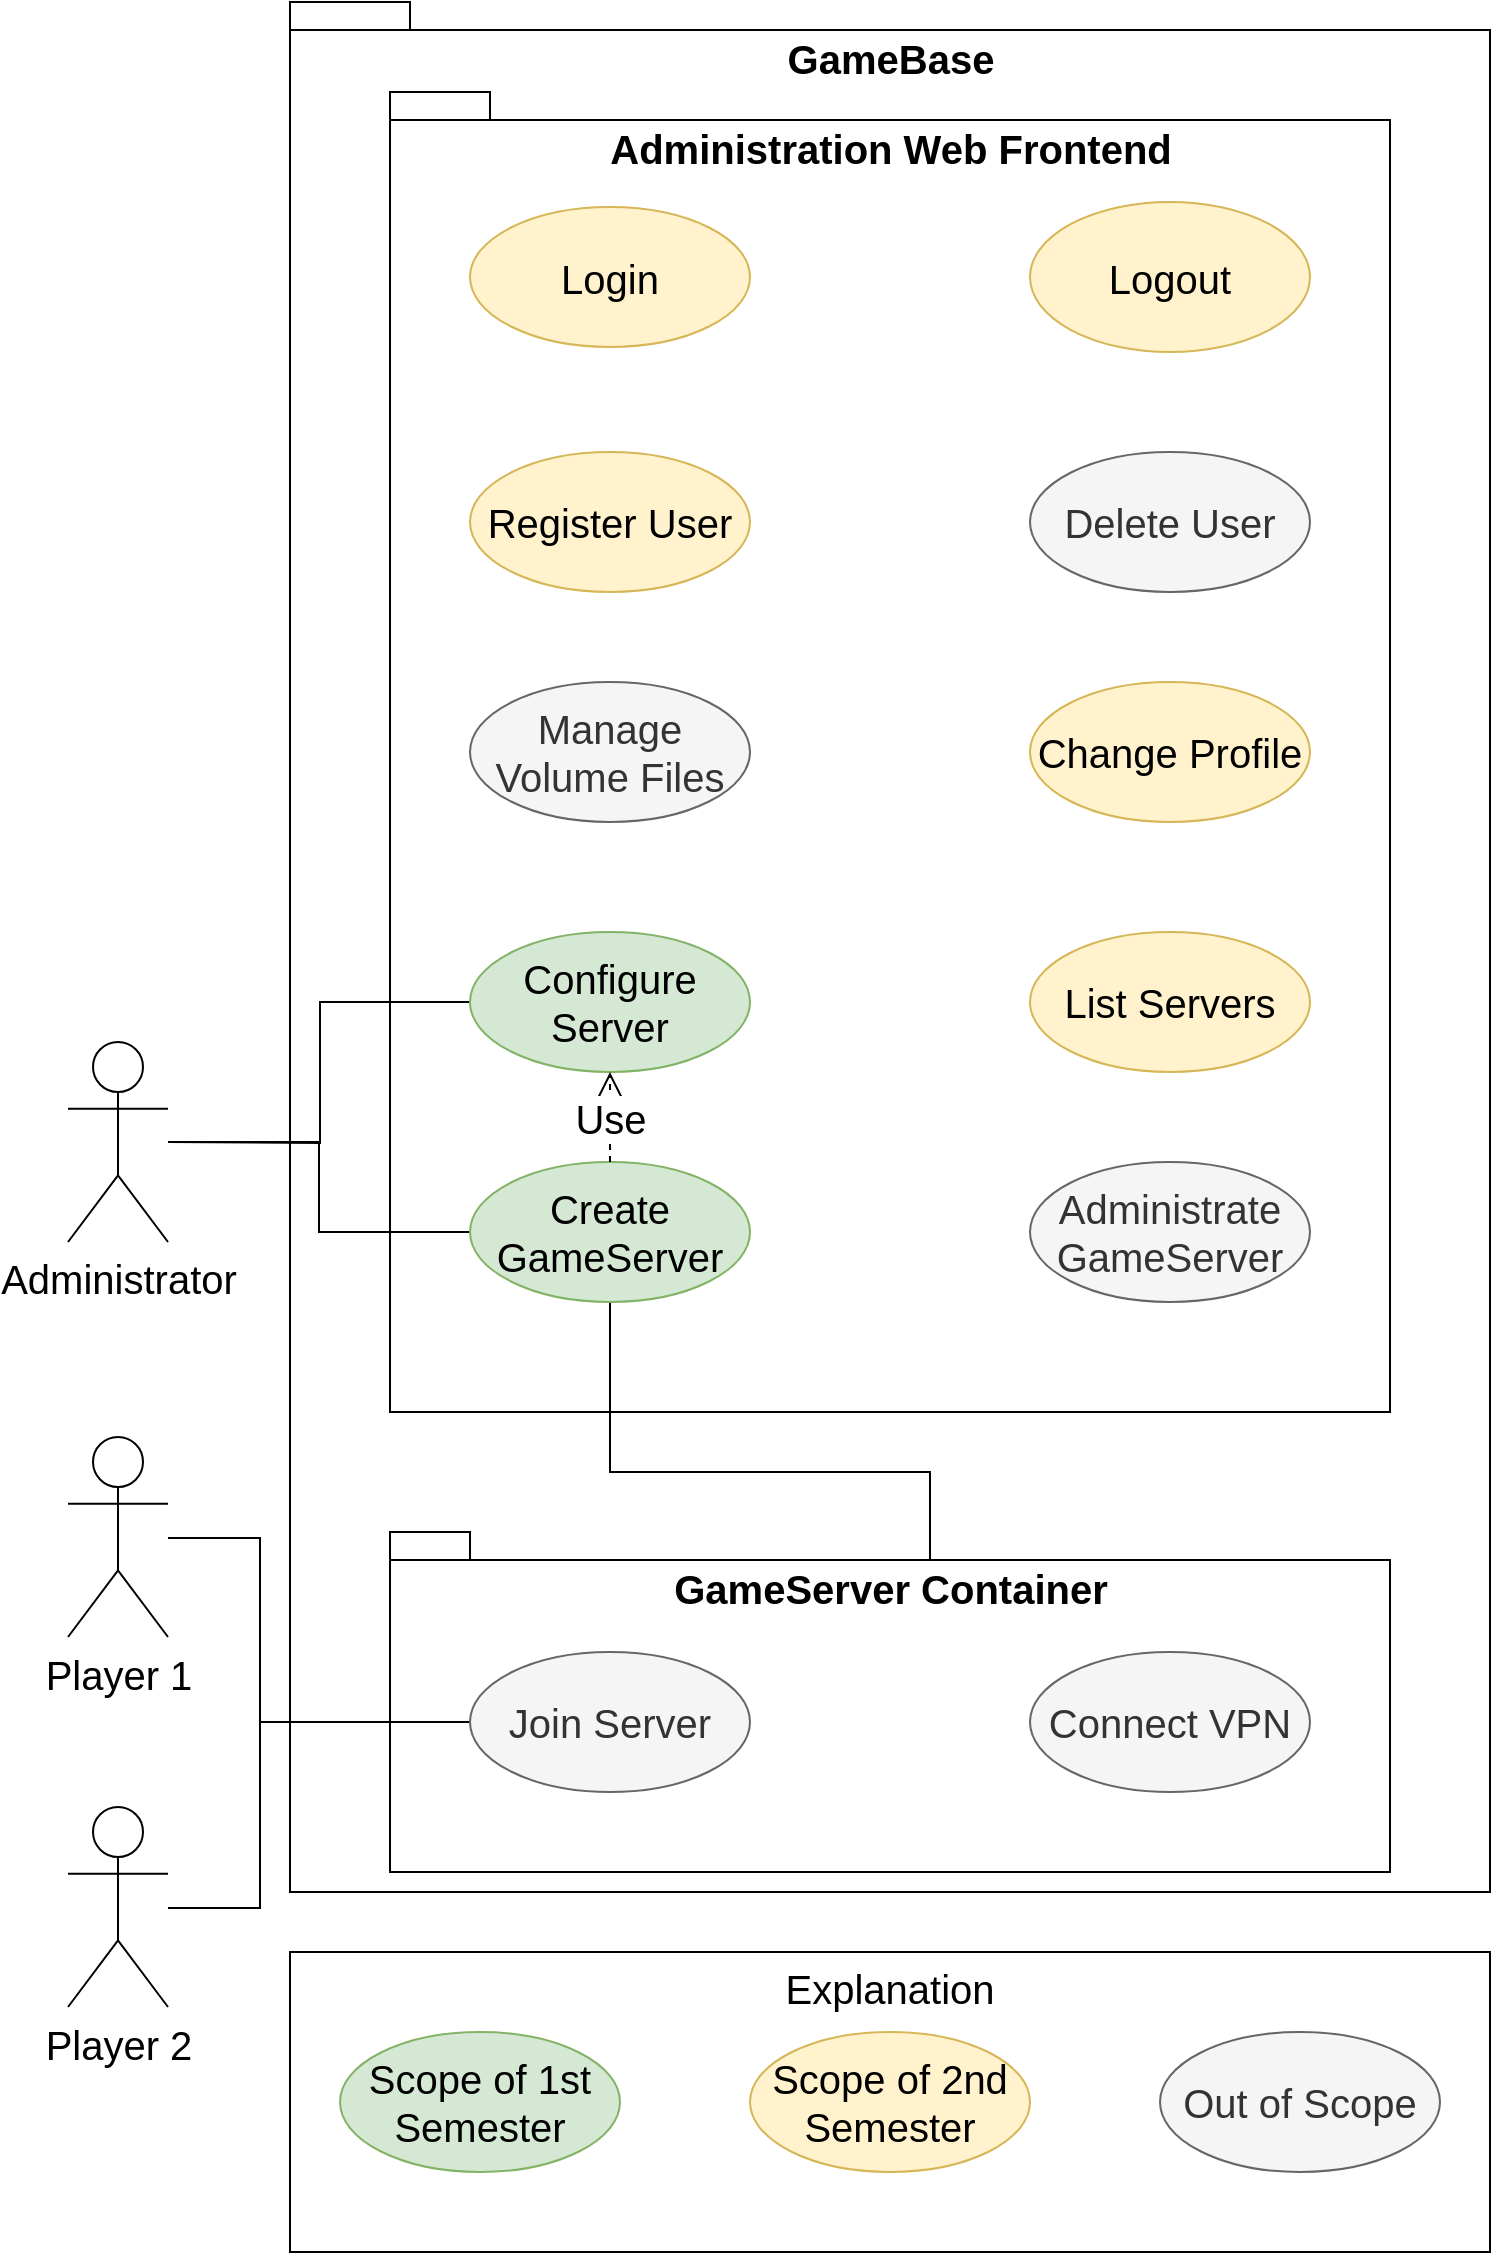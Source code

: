 <mxfile version="13.3.5" type="device"><diagram name="Page-1" id="b5b7bab2-c9e2-2cf4-8b2a-24fd1a2a6d21"><mxGraphModel dx="2249" dy="831" grid="1" gridSize="15" guides="1" tooltips="1" connect="1" arrows="1" fold="1" page="1" pageScale="1" pageWidth="827" pageHeight="1169" background="#ffffff" math="0" shadow="0"><root><mxCell id="0"/><mxCell id="1" parent="0"/><mxCell id="aMtUGewFgZfIobsJGwsP-12" value="GameBase" style="shape=folder;fontStyle=1;spacingTop=10;tabWidth=40;tabHeight=14;tabPosition=left;html=1;horizontal=1;verticalAlign=top;fontSize=20;" parent="1" vertex="1"><mxGeometry x="-660" y="15" width="600" height="945" as="geometry"/></mxCell><mxCell id="XHfsPGkrcOlwziah_s3d-1" value="Administration Web Frontend" style="shape=folder;fontStyle=1;spacingTop=10;tabWidth=40;tabHeight=14;tabPosition=left;html=1;horizontal=1;verticalAlign=top;fontSize=20;" parent="1" vertex="1"><mxGeometry x="-610" y="60" width="500" height="660" as="geometry"/></mxCell><mxCell id="myyHmQ-YjBC9cfETUZPN-2" style="edgeStyle=orthogonalEdgeStyle;rounded=0;orthogonalLoop=1;jettySize=auto;html=1;entryX=0;entryY=0.5;entryDx=0;entryDy=0;endArrow=none;endFill=0;" parent="1" target="fSCPhxxmwJZwLJEbPhCf-1" edge="1"><mxGeometry relative="1" as="geometry"><mxPoint x="-721" y="585" as="sourcePoint"/></mxGeometry></mxCell><mxCell id="myyHmQ-YjBC9cfETUZPN-3" style="edgeStyle=orthogonalEdgeStyle;rounded=0;orthogonalLoop=1;jettySize=auto;html=1;entryX=0;entryY=0.5;entryDx=0;entryDy=0;endArrow=none;endFill=0;" parent="1" source="aMtUGewFgZfIobsJGwsP-1" target="zY865QYLOpo9Yj9sh0C6-1" edge="1"><mxGeometry relative="1" as="geometry"/></mxCell><mxCell id="aMtUGewFgZfIobsJGwsP-1" value="&lt;font style=&quot;font-size: 20px&quot;&gt;Administrator&lt;/font&gt;" style="shape=umlActor;verticalLabelPosition=bottom;labelBackgroundColor=#ffffff;verticalAlign=top;html=1;align=center;" parent="1" vertex="1"><mxGeometry x="-771" y="535" width="50" height="100" as="geometry"/></mxCell><mxCell id="aMtUGewFgZfIobsJGwsP-7" value="&lt;font style=&quot;font-size: 20px&quot;&gt;Player 1&lt;/font&gt;" style="shape=umlActor;verticalLabelPosition=bottom;labelBackgroundColor=#ffffff;verticalAlign=top;html=1;" parent="1" vertex="1"><mxGeometry x="-771" y="732.5" width="50" height="100" as="geometry"/></mxCell><mxCell id="aMtUGewFgZfIobsJGwsP-26" value="&lt;font style=&quot;font-size: 20px&quot;&gt;Player 2&lt;/font&gt;" style="shape=umlActor;verticalLabelPosition=bottom;labelBackgroundColor=#ffffff;verticalAlign=top;html=1;" parent="1" vertex="1"><mxGeometry x="-771" y="917.5" width="50" height="100" as="geometry"/></mxCell><mxCell id="aMtUGewFgZfIobsJGwsP-53" value="&lt;div&gt;Explanation&lt;/div&gt;" style="rounded=0;whiteSpace=wrap;html=1;fontSize=20;align=center;verticalAlign=top;" parent="1" vertex="1"><mxGeometry x="-660" y="990" width="600" height="150" as="geometry"/></mxCell><mxCell id="aMtUGewFgZfIobsJGwsP-52" value="Out of Scope" style="ellipse;whiteSpace=wrap;html=1;fontSize=20;align=center;fillColor=#f5f5f5;strokeColor=#666666;fontColor=#333333;" parent="1" vertex="1"><mxGeometry x="-225" y="1030" width="140" height="70" as="geometry"/></mxCell><mxCell id="aMtUGewFgZfIobsJGwsP-48" value="Scope of 1st Semester" style="ellipse;whiteSpace=wrap;html=1;fontSize=20;align=center;fillColor=#d5e8d4;strokeColor=#82b366;" parent="1" vertex="1"><mxGeometry x="-635" y="1030" width="140" height="70" as="geometry"/></mxCell><mxCell id="aMtUGewFgZfIobsJGwsP-49" value="Scope of 2nd Semester" style="ellipse;whiteSpace=wrap;html=1;fontSize=20;align=center;fillColor=#fff2cc;strokeColor=#d6b656;" parent="1" vertex="1"><mxGeometry x="-430" y="1030" width="140" height="70" as="geometry"/></mxCell><mxCell id="Sl7CaFsUDAHap8gMWPlL-1" value="GameServer Container" style="shape=folder;fontStyle=1;spacingTop=10;tabWidth=40;tabHeight=14;tabPosition=left;html=1;horizontal=1;verticalAlign=top;fontSize=20;" parent="1" vertex="1"><mxGeometry x="-610" y="780" width="500" height="170" as="geometry"/></mxCell><mxCell id="68-4NCskAroWswZgDOyu-1" style="edgeStyle=orthogonalEdgeStyle;rounded=0;orthogonalLoop=1;jettySize=auto;html=1;exitX=0;exitY=0.5;exitDx=0;exitDy=0;endArrow=none;endFill=0;" parent="1" source="7iyI9A6LBdhxO9a7vaV9-1" target="aMtUGewFgZfIobsJGwsP-7" edge="1"><mxGeometry relative="1" as="geometry"><Array as="points"><mxPoint x="-675" y="875"/><mxPoint x="-675" y="783"/></Array></mxGeometry></mxCell><mxCell id="ycbS0dwjdMBKZY645fiB-1" style="edgeStyle=orthogonalEdgeStyle;rounded=0;orthogonalLoop=1;jettySize=auto;html=1;exitX=0;exitY=0.5;exitDx=0;exitDy=0;endArrow=none;endFill=0;" parent="1" source="7iyI9A6LBdhxO9a7vaV9-1" edge="1"><mxGeometry relative="1" as="geometry"><mxPoint x="-721" y="968" as="targetPoint"/><Array as="points"><mxPoint x="-675" y="875"/><mxPoint x="-675" y="968"/><mxPoint x="-721" y="968"/></Array></mxGeometry></mxCell><mxCell id="7iyI9A6LBdhxO9a7vaV9-1" value="&lt;div&gt;Join Server&lt;/div&gt;" style="ellipse;whiteSpace=wrap;html=1;fontSize=20;fillColor=#f5f5f5;strokeColor=#666666;fontColor=#333333;" parent="1" vertex="1"><mxGeometry x="-570" y="840" width="140" height="70" as="geometry"/></mxCell><mxCell id="AhyV86m8wpLijCIUtmA6-1" value="&lt;div&gt;Connect VPN&lt;/div&gt;" style="ellipse;whiteSpace=wrap;html=1;fontSize=20;fillColor=#f5f5f5;strokeColor=#666666;fontColor=#333333;" parent="1" vertex="1"><mxGeometry x="-290" y="840" width="140" height="70" as="geometry"/></mxCell><mxCell id="Hcqh0386n5h86RwIhOk_-1" value="Login" style="ellipse;whiteSpace=wrap;html=1;fontSize=20;align=center;fillColor=#fff2cc;strokeColor=#d6b656;" parent="1" vertex="1"><mxGeometry x="-570" y="117.5" width="140" height="70" as="geometry"/></mxCell><mxCell id="429tv0mnuRsAAGOyGc2n-1" value="Logout" style="ellipse;whiteSpace=wrap;html=1;fontSize=20;align=center;fillColor=#fff2cc;strokeColor=#d6b656;" parent="1" vertex="1"><mxGeometry x="-290" y="115" width="140" height="75" as="geometry"/></mxCell><mxCell id="z4q58mXeD6_XqYtislck-1" value="Register User" style="ellipse;whiteSpace=wrap;html=1;fontSize=20;align=center;fillColor=#fff2cc;strokeColor=#d6b656;" parent="1" vertex="1"><mxGeometry x="-570" y="240" width="140" height="70" as="geometry"/></mxCell><mxCell id="QlHbaMKydzyoPzI6PKO4-1" value="Delete User" style="ellipse;whiteSpace=wrap;html=1;fontSize=20;align=center;fillColor=#f5f5f5;strokeColor=#666666;fontColor=#333333;" parent="1" vertex="1"><mxGeometry x="-290" y="240" width="140" height="70" as="geometry"/></mxCell><mxCell id="3z1KAFkhxh3OdudPDPqU-1" value="Change Profile" style="ellipse;whiteSpace=wrap;html=1;fontSize=20;align=center;fillColor=#fff2cc;strokeColor=#d6b656;" parent="1" vertex="1"><mxGeometry x="-290" y="355" width="140" height="70" as="geometry"/></mxCell><mxCell id="3kkygYcvWJKNb4xqZDk8-1" value="Manage Volume Files" style="ellipse;whiteSpace=wrap;html=1;fontSize=20;align=center;fillColor=#f5f5f5;strokeColor=#666666;fontColor=#333333;" parent="1" vertex="1"><mxGeometry x="-570" y="355" width="140" height="70" as="geometry"/></mxCell><mxCell id="M_tO2A_ixPoB1ydevPCC-1" value="Administrate GameServer" style="ellipse;whiteSpace=wrap;html=1;fontSize=20;align=center;fillColor=#f5f5f5;strokeColor=#666666;fontColor=#333333;" parent="1" vertex="1"><mxGeometry x="-290" y="595" width="140" height="70" as="geometry"/></mxCell><mxCell id="fzYORnO1wf5SehdmVtnh-1" style="edgeStyle=orthogonalEdgeStyle;rounded=0;orthogonalLoop=1;jettySize=auto;html=1;exitX=0.5;exitY=1;exitDx=0;exitDy=0;entryX=0;entryY=0;entryDx=270;entryDy=14;entryPerimeter=0;endArrow=none;endFill=0;" parent="1" source="zY865QYLOpo9Yj9sh0C6-1" target="Sl7CaFsUDAHap8gMWPlL-1" edge="1"><mxGeometry relative="1" as="geometry"><Array as="points"><mxPoint x="-500" y="750"/><mxPoint x="-340" y="750"/></Array></mxGeometry></mxCell><mxCell id="zY865QYLOpo9Yj9sh0C6-1" value="Create GameServer" style="ellipse;whiteSpace=wrap;html=1;fontSize=20;fillColor=#d5e8d4;strokeColor=#82b366;" parent="1" vertex="1"><mxGeometry x="-570" y="595" width="140" height="70" as="geometry"/></mxCell><mxCell id="fSCPhxxmwJZwLJEbPhCf-1" value="Configure Server" style="ellipse;whiteSpace=wrap;html=1;fontSize=20;fillColor=#d5e8d4;strokeColor=#82b366;" parent="1" vertex="1"><mxGeometry x="-570" y="480" width="140" height="70" as="geometry"/></mxCell><mxCell id="scx2MlIuNW2ayL3mQZ6S-1" value="List Servers" style="ellipse;whiteSpace=wrap;html=1;fontSize=20;align=center;fillColor=#fff2cc;strokeColor=#d6b656;" parent="1" vertex="1"><mxGeometry x="-290" y="480" width="140" height="70" as="geometry"/></mxCell><mxCell id="_Vevfg6fDXgv-GT69VpL-1" value="Use" style="endArrow=open;endSize=12;dashed=1;html=1;fontSize=20;entryX=0.5;entryY=1;entryDx=0;entryDy=0;exitX=0.5;exitY=0;exitDx=0;exitDy=0;" parent="1" source="zY865QYLOpo9Yj9sh0C6-1" target="fSCPhxxmwJZwLJEbPhCf-1" edge="1"><mxGeometry width="160" relative="1" as="geometry"><mxPoint x="-495" y="425" as="sourcePoint"/><mxPoint x="-495" y="370" as="targetPoint"/></mxGeometry></mxCell></root></mxGraphModel></diagram></mxfile>